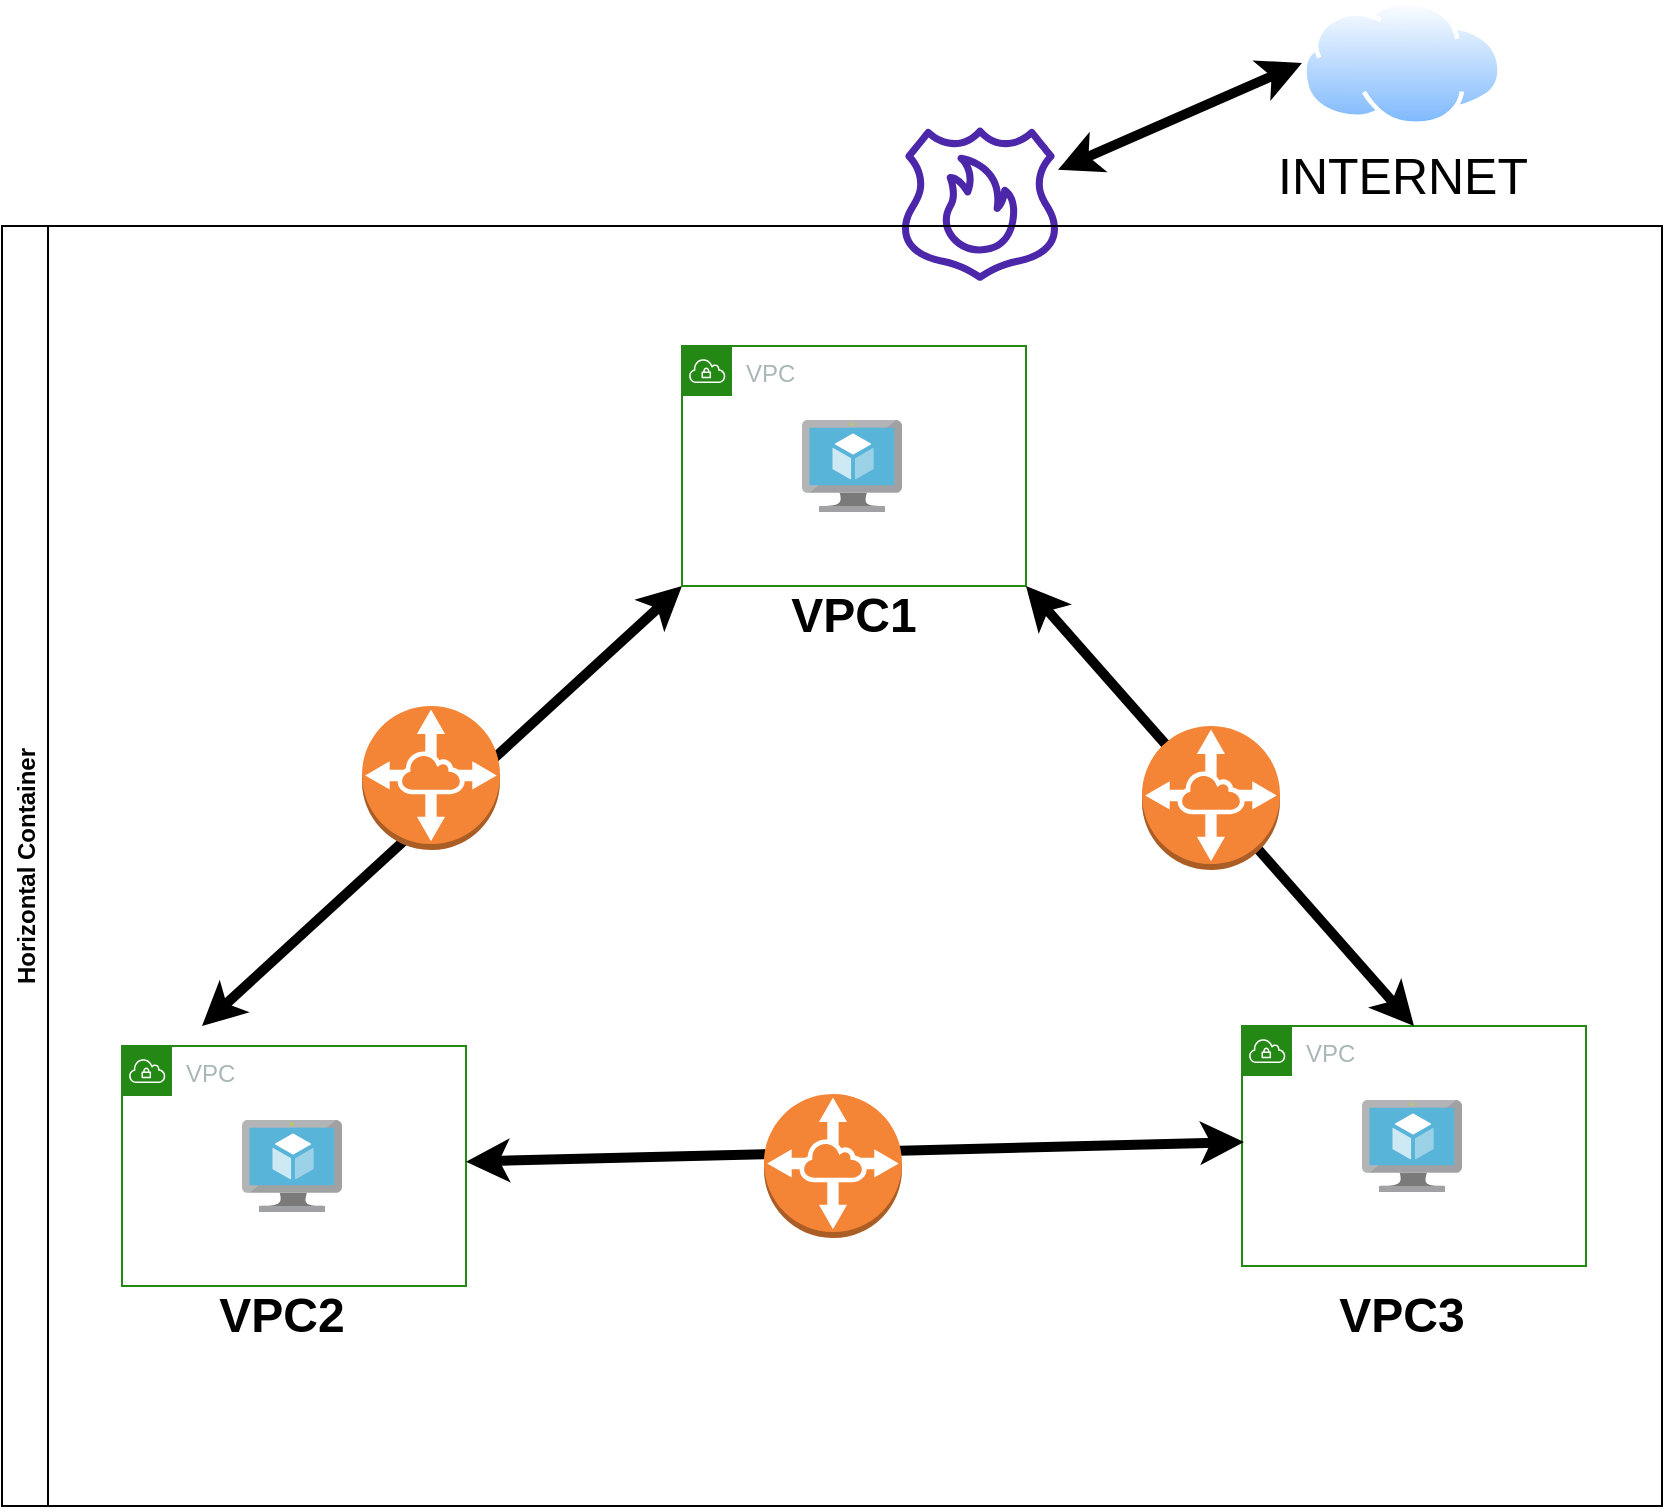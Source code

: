 <mxfile version="20.5.1" type="github">
  <diagram id="6eiBafZvdbaaH6hVwIQc" name="Page-1">
    <mxGraphModel dx="1240" dy="847" grid="1" gridSize="10" guides="1" tooltips="1" connect="1" arrows="1" fold="1" page="1" pageScale="1" pageWidth="850" pageHeight="1100" math="0" shadow="0">
      <root>
        <mxCell id="0" />
        <mxCell id="1" parent="0" />
        <mxCell id="47W-kIJc0GCAlFT9CI7K-18" value="" style="sketch=0;outlineConnect=0;fontColor=#232F3E;gradientColor=none;fillColor=#4D27AA;strokeColor=none;dashed=0;verticalLabelPosition=bottom;verticalAlign=top;align=center;html=1;fontSize=12;fontStyle=0;aspect=fixed;pointerEvents=1;shape=mxgraph.aws4.route_53_resolver_dns_firewall;" vertex="1" parent="1">
          <mxGeometry x="470" y="80" width="78" height="78" as="geometry" />
        </mxCell>
        <mxCell id="47W-kIJc0GCAlFT9CI7K-19" value="Horizontal Container" style="swimlane;horizontal=0;" vertex="1" parent="1">
          <mxGeometry x="20" y="130" width="830" height="640" as="geometry" />
        </mxCell>
        <mxCell id="47W-kIJc0GCAlFT9CI7K-27" value="" style="endArrow=classic;startArrow=classic;html=1;rounded=0;fontSize=25;entryX=0;entryY=1;entryDx=0;entryDy=0;fontStyle=0;strokeWidth=5;" edge="1" parent="47W-kIJc0GCAlFT9CI7K-19" target="47W-kIJc0GCAlFT9CI7K-15">
          <mxGeometry width="50" height="50" relative="1" as="geometry">
            <mxPoint x="100" y="400" as="sourcePoint" />
            <mxPoint x="190" y="190" as="targetPoint" />
          </mxGeometry>
        </mxCell>
        <mxCell id="47W-kIJc0GCAlFT9CI7K-15" value="VPC" style="points=[[0,0],[0.25,0],[0.5,0],[0.75,0],[1,0],[1,0.25],[1,0.5],[1,0.75],[1,1],[0.75,1],[0.5,1],[0.25,1],[0,1],[0,0.75],[0,0.5],[0,0.25]];outlineConnect=0;gradientColor=none;html=1;whiteSpace=wrap;fontSize=12;fontStyle=0;container=1;pointerEvents=0;collapsible=0;recursiveResize=0;shape=mxgraph.aws4.group;grIcon=mxgraph.aws4.group_vpc;strokeColor=#248814;fillColor=none;verticalAlign=top;align=left;spacingLeft=30;fontColor=#AAB7B8;dashed=0;" vertex="1" parent="47W-kIJc0GCAlFT9CI7K-19">
          <mxGeometry x="340" y="60" width="172" height="120" as="geometry" />
        </mxCell>
        <mxCell id="47W-kIJc0GCAlFT9CI7K-16" value="" style="sketch=0;aspect=fixed;html=1;points=[];align=center;image;fontSize=12;image=img/lib/mscae/Virtual_Machine.svg;" vertex="1" parent="47W-kIJc0GCAlFT9CI7K-15">
          <mxGeometry x="60" y="37" width="50" height="46" as="geometry" />
        </mxCell>
        <mxCell id="47W-kIJc0GCAlFT9CI7K-20" value="VPC" style="points=[[0,0],[0.25,0],[0.5,0],[0.75,0],[1,0],[1,0.25],[1,0.5],[1,0.75],[1,1],[0.75,1],[0.5,1],[0.25,1],[0,1],[0,0.75],[0,0.5],[0,0.25]];outlineConnect=0;gradientColor=none;html=1;whiteSpace=wrap;fontSize=12;fontStyle=0;container=1;pointerEvents=0;collapsible=0;recursiveResize=0;shape=mxgraph.aws4.group;grIcon=mxgraph.aws4.group_vpc;strokeColor=#248814;fillColor=none;verticalAlign=top;align=left;spacingLeft=30;fontColor=#AAB7B8;dashed=0;" vertex="1" parent="47W-kIJc0GCAlFT9CI7K-19">
          <mxGeometry x="60" y="410" width="172" height="120" as="geometry" />
        </mxCell>
        <mxCell id="47W-kIJc0GCAlFT9CI7K-21" value="" style="sketch=0;aspect=fixed;html=1;points=[];align=center;image;fontSize=12;image=img/lib/mscae/Virtual_Machine.svg;" vertex="1" parent="47W-kIJc0GCAlFT9CI7K-20">
          <mxGeometry x="60" y="37" width="50" height="46" as="geometry" />
        </mxCell>
        <mxCell id="47W-kIJc0GCAlFT9CI7K-22" value="VPC" style="points=[[0,0],[0.25,0],[0.5,0],[0.75,0],[1,0],[1,0.25],[1,0.5],[1,0.75],[1,1],[0.75,1],[0.5,1],[0.25,1],[0,1],[0,0.75],[0,0.5],[0,0.25]];outlineConnect=0;gradientColor=none;html=1;whiteSpace=wrap;fontSize=12;fontStyle=0;container=1;pointerEvents=0;collapsible=0;recursiveResize=0;shape=mxgraph.aws4.group;grIcon=mxgraph.aws4.group_vpc;strokeColor=#248814;fillColor=none;verticalAlign=top;align=left;spacingLeft=30;fontColor=#AAB7B8;dashed=0;" vertex="1" parent="47W-kIJc0GCAlFT9CI7K-19">
          <mxGeometry x="620" y="400" width="172" height="120" as="geometry" />
        </mxCell>
        <mxCell id="47W-kIJc0GCAlFT9CI7K-23" value="" style="sketch=0;aspect=fixed;html=1;points=[];align=center;image;fontSize=12;image=img/lib/mscae/Virtual_Machine.svg;" vertex="1" parent="47W-kIJc0GCAlFT9CI7K-22">
          <mxGeometry x="60" y="37" width="50" height="46" as="geometry" />
        </mxCell>
        <mxCell id="47W-kIJc0GCAlFT9CI7K-5" value="" style="outlineConnect=0;dashed=0;verticalLabelPosition=bottom;verticalAlign=top;align=center;html=1;shape=mxgraph.aws3.vpc_peering;fillColor=#F58536;gradientColor=none;" vertex="1" parent="47W-kIJc0GCAlFT9CI7K-19">
          <mxGeometry x="180" y="240" width="69" height="72" as="geometry" />
        </mxCell>
        <mxCell id="47W-kIJc0GCAlFT9CI7K-24" value="VPC1" style="text;html=1;strokeColor=none;fillColor=none;align=center;verticalAlign=middle;whiteSpace=wrap;rounded=0;strokeWidth=3;fontSize=24;fontStyle=1" vertex="1" parent="47W-kIJc0GCAlFT9CI7K-19">
          <mxGeometry x="396" y="180" width="60" height="30" as="geometry" />
        </mxCell>
        <mxCell id="47W-kIJc0GCAlFT9CI7K-25" value="VPC2" style="text;html=1;strokeColor=none;fillColor=none;align=center;verticalAlign=middle;whiteSpace=wrap;rounded=0;strokeWidth=3;fontSize=24;fontStyle=1" vertex="1" parent="47W-kIJc0GCAlFT9CI7K-19">
          <mxGeometry x="110" y="530" width="60" height="30" as="geometry" />
        </mxCell>
        <mxCell id="47W-kIJc0GCAlFT9CI7K-26" value="VPC3" style="text;html=1;strokeColor=none;fillColor=none;align=center;verticalAlign=middle;whiteSpace=wrap;rounded=0;strokeWidth=3;fontSize=24;fontStyle=1" vertex="1" parent="47W-kIJc0GCAlFT9CI7K-19">
          <mxGeometry x="670" y="530" width="60" height="30" as="geometry" />
        </mxCell>
        <mxCell id="47W-kIJc0GCAlFT9CI7K-30" value="" style="endArrow=classic;startArrow=classic;html=1;rounded=0;fontSize=25;entryX=1;entryY=1;entryDx=0;entryDy=0;fontStyle=0;strokeWidth=5;exitX=0.5;exitY=0;exitDx=0;exitDy=0;" edge="1" parent="47W-kIJc0GCAlFT9CI7K-19" source="47W-kIJc0GCAlFT9CI7K-22" target="47W-kIJc0GCAlFT9CI7K-15">
          <mxGeometry width="50" height="50" relative="1" as="geometry">
            <mxPoint x="110" y="410" as="sourcePoint" />
            <mxPoint x="350" y="190" as="targetPoint" />
          </mxGeometry>
        </mxCell>
        <mxCell id="47W-kIJc0GCAlFT9CI7K-17" value="" style="outlineConnect=0;dashed=0;verticalLabelPosition=bottom;verticalAlign=top;align=center;html=1;shape=mxgraph.aws3.vpc_peering;fillColor=#F58536;gradientColor=none;" vertex="1" parent="47W-kIJc0GCAlFT9CI7K-19">
          <mxGeometry x="570" y="250" width="69" height="72" as="geometry" />
        </mxCell>
        <mxCell id="47W-kIJc0GCAlFT9CI7K-31" value="" style="endArrow=classic;startArrow=classic;html=1;rounded=0;fontSize=25;entryX=0;entryY=1;entryDx=0;entryDy=0;fontStyle=0;strokeWidth=5;" edge="1" parent="47W-kIJc0GCAlFT9CI7K-19" source="47W-kIJc0GCAlFT9CI7K-20">
          <mxGeometry width="50" height="50" relative="1" as="geometry">
            <mxPoint x="381" y="678" as="sourcePoint" />
            <mxPoint x="621" y="458" as="targetPoint" />
          </mxGeometry>
        </mxCell>
        <mxCell id="47W-kIJc0GCAlFT9CI7K-12" value="" style="outlineConnect=0;dashed=0;verticalLabelPosition=bottom;verticalAlign=top;align=center;html=1;shape=mxgraph.aws3.vpc_peering;fillColor=#F58536;gradientColor=none;" vertex="1" parent="47W-kIJc0GCAlFT9CI7K-19">
          <mxGeometry x="381" y="434" width="69" height="72" as="geometry" />
        </mxCell>
        <mxCell id="47W-kIJc0GCAlFT9CI7K-32" value="INTERNET" style="aspect=fixed;perimeter=ellipsePerimeter;html=1;align=center;shadow=0;dashed=0;spacingTop=3;image;image=img/lib/active_directory/internet_cloud.svg;strokeWidth=3;fontSize=25;" vertex="1" parent="1">
          <mxGeometry x="670" y="17.0" width="100" height="63" as="geometry" />
        </mxCell>
        <mxCell id="47W-kIJc0GCAlFT9CI7K-33" value="" style="endArrow=classic;startArrow=classic;html=1;rounded=0;fontSize=25;entryX=0;entryY=0.5;entryDx=0;entryDy=0;fontStyle=0;strokeWidth=5;" edge="1" parent="1" source="47W-kIJc0GCAlFT9CI7K-18" target="47W-kIJc0GCAlFT9CI7K-32">
          <mxGeometry width="50" height="50" relative="1" as="geometry">
            <mxPoint x="130" y="540" as="sourcePoint" />
            <mxPoint x="370" y="320" as="targetPoint" />
          </mxGeometry>
        </mxCell>
      </root>
    </mxGraphModel>
  </diagram>
</mxfile>
